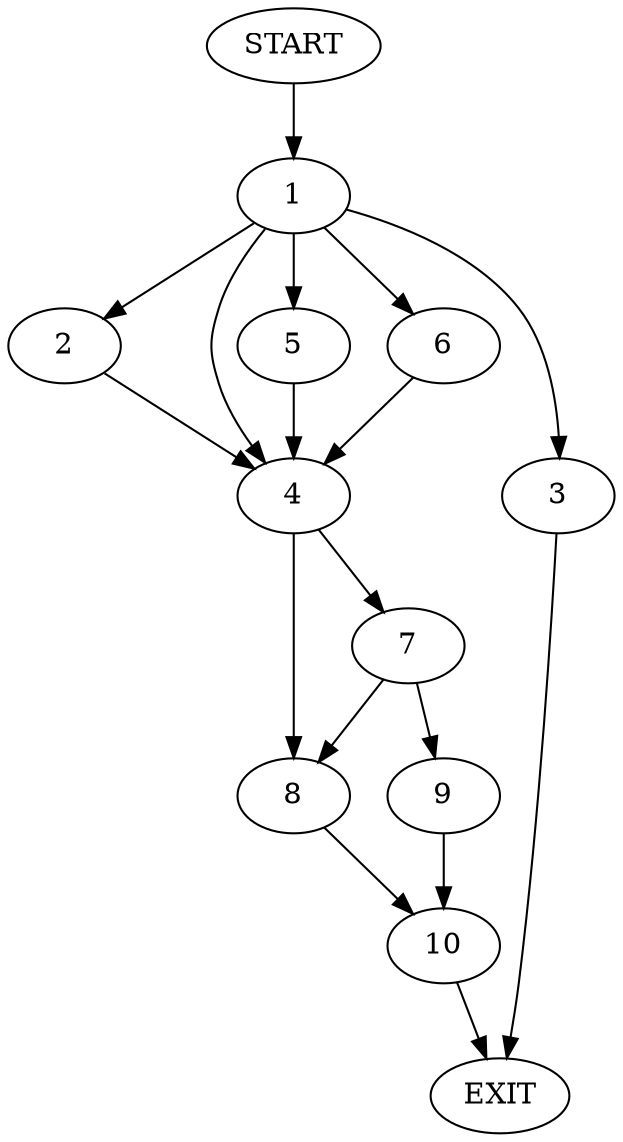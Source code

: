 digraph {
0 [label="START"]
11 [label="EXIT"]
0 -> 1
1 -> 2
1 -> 3
1 -> 4
1 -> 5
1 -> 6
3 -> 11
6 -> 4
4 -> 7
4 -> 8
2 -> 4
5 -> 4
7 -> 9
7 -> 8
8 -> 10
9 -> 10
10 -> 11
}
